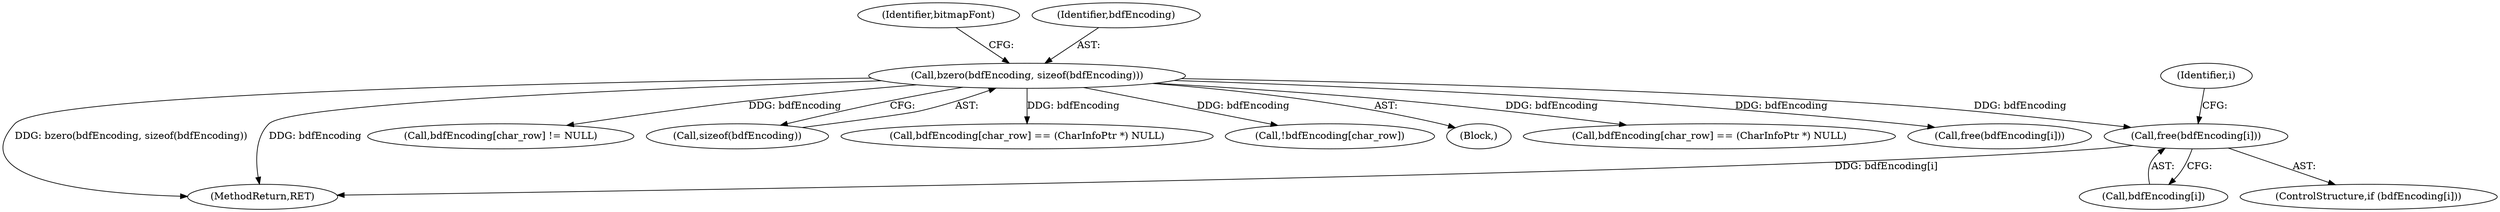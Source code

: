 digraph "0_libxfont_4d024ac10f964f6bd372ae0dd14f02772a6e5f63@array" {
"1001198" [label="(Call,free(bdfEncoding[i]))"];
"1000182" [label="(Call,bzero(bdfEncoding, sizeof(bdfEncoding)))"];
"1001224" [label="(MethodReturn,RET)"];
"1000188" [label="(Identifier,bitmapFont)"];
"1000617" [label="(Call,bdfEncoding[char_row] != NULL)"];
"1000184" [label="(Call,sizeof(bdfEncoding))"];
"1001194" [label="(ControlStructure,if (bdfEncoding[i]))"];
"1001199" [label="(Call,bdfEncoding[i])"];
"1000182" [label="(Call,bzero(bdfEncoding, sizeof(bdfEncoding)))"];
"1000183" [label="(Identifier,bdfEncoding)"];
"1000566" [label="(Call,bdfEncoding[char_row] == (CharInfoPtr *) NULL)"];
"1000584" [label="(Call,!bdfEncoding[char_row])"];
"1000123" [label="(Block,)"];
"1001193" [label="(Identifier,i)"];
"1001198" [label="(Call,free(bdfEncoding[i]))"];
"1001077" [label="(Call,bdfEncoding[char_row] == (CharInfoPtr *) NULL)"];
"1001218" [label="(Call,free(bdfEncoding[i]))"];
"1001198" -> "1001194"  [label="AST: "];
"1001198" -> "1001199"  [label="CFG: "];
"1001199" -> "1001198"  [label="AST: "];
"1001193" -> "1001198"  [label="CFG: "];
"1001198" -> "1001224"  [label="DDG: bdfEncoding[i]"];
"1000182" -> "1001198"  [label="DDG: bdfEncoding"];
"1000182" -> "1000123"  [label="AST: "];
"1000182" -> "1000184"  [label="CFG: "];
"1000183" -> "1000182"  [label="AST: "];
"1000184" -> "1000182"  [label="AST: "];
"1000188" -> "1000182"  [label="CFG: "];
"1000182" -> "1001224"  [label="DDG: bzero(bdfEncoding, sizeof(bdfEncoding))"];
"1000182" -> "1001224"  [label="DDG: bdfEncoding"];
"1000182" -> "1000566"  [label="DDG: bdfEncoding"];
"1000182" -> "1000584"  [label="DDG: bdfEncoding"];
"1000182" -> "1000617"  [label="DDG: bdfEncoding"];
"1000182" -> "1001077"  [label="DDG: bdfEncoding"];
"1000182" -> "1001218"  [label="DDG: bdfEncoding"];
}
